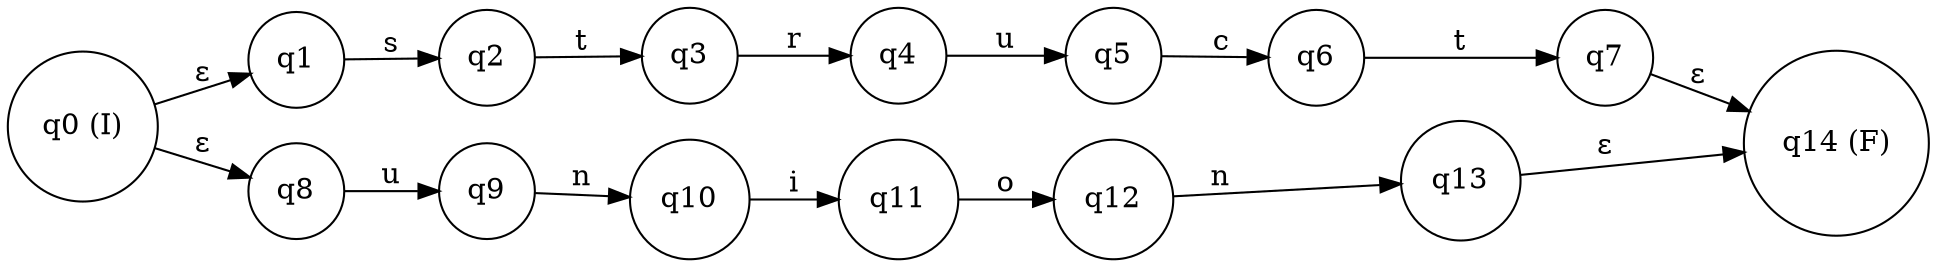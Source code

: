 digraph finite_state_machine {
rankdir=LR;
node [shape = circle];
q0 [label="q0 (I)"];
q1 [label="q1"];
q2 [label="q2"];
q3 [label="q3"];
q4 [label="q4"];
q5 [label="q5"];
q6 [label="q6"];
q7 [label="q7"];
q8 [label="q8"];
q9 [label="q9"];
q10 [label="q10"];
q11 [label="q11"];
q12 [label="q12"];
q13 [label="q13"];
q14 [label="q14 (F)"];
q0 -> q1 [label="ε"];
q1 -> q2 [label="s"];
q2 -> q3 [label="t"];
q3 -> q4 [label="r"];
q4 -> q5 [label="u"];
q5 -> q6 [label="c"];
q6 -> q7 [label="t"];
q0 -> q8 [label="ε"];
q8 -> q9 [label="u"];
q9 -> q10 [label="n"];
q10 -> q11 [label="i"];
q11 -> q12 [label="o"];
q12 -> q13 [label="n"];
q7 -> q14 [label="ε"];
q13 -> q14 [label="ε"];
}